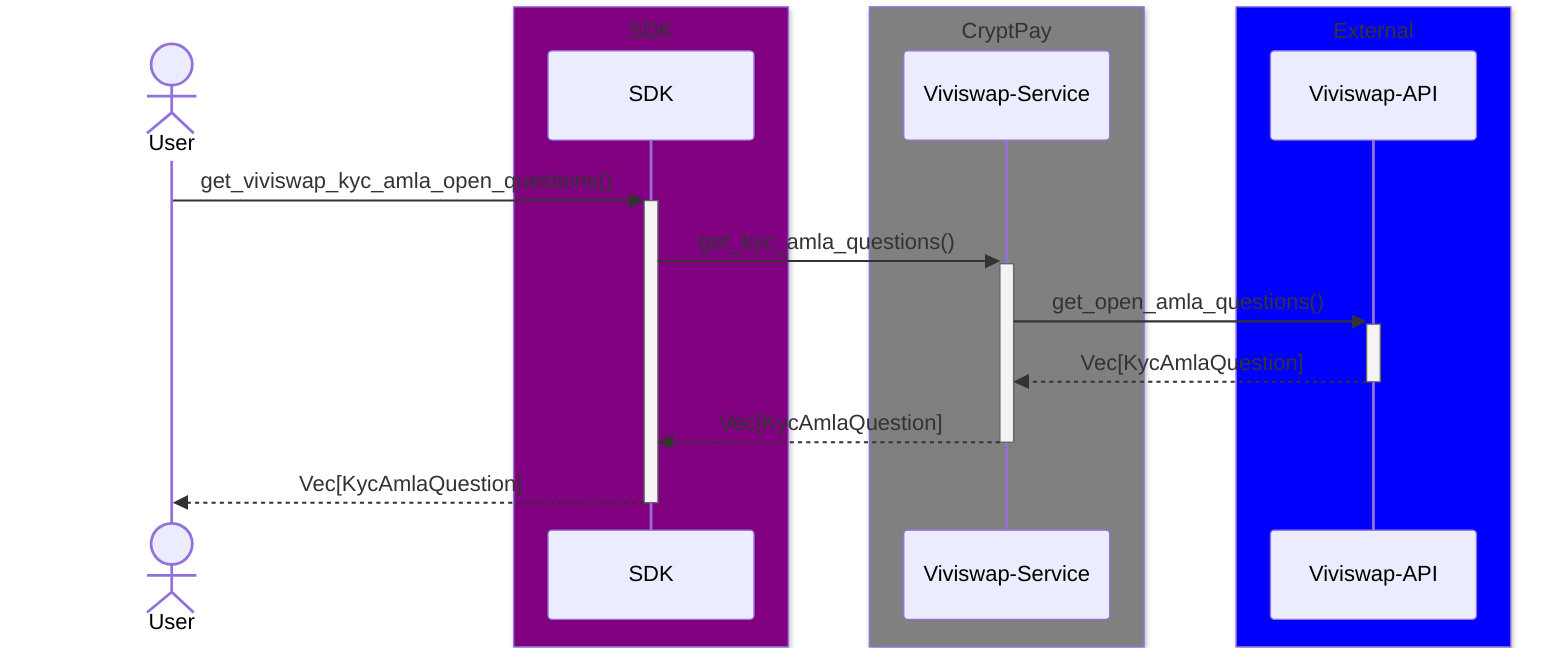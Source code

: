 sequenceDiagram
    actor user as User
    box Purple SDK
        participant sdk as SDK
    end
    box Grey CryptPay
        participant vvs_svc as Viviswap-Service
    end
    box Blue External
        participant vvs_api as Viviswap-API
    end
    user->>+sdk: get_viviswap_kyc_amla_open_questions()
    sdk->>+vvs_svc: get_kyc_amla_questions()
    vvs_svc->>+vvs_api: get_open_amla_questions()
    vvs_api-->>-vvs_svc: Vec[KycAmlaQuestion]
    vvs_svc-->>-sdk: Vec[KycAmlaQuestion]
    sdk-->>-user: Vec[KycAmlaQuestion]